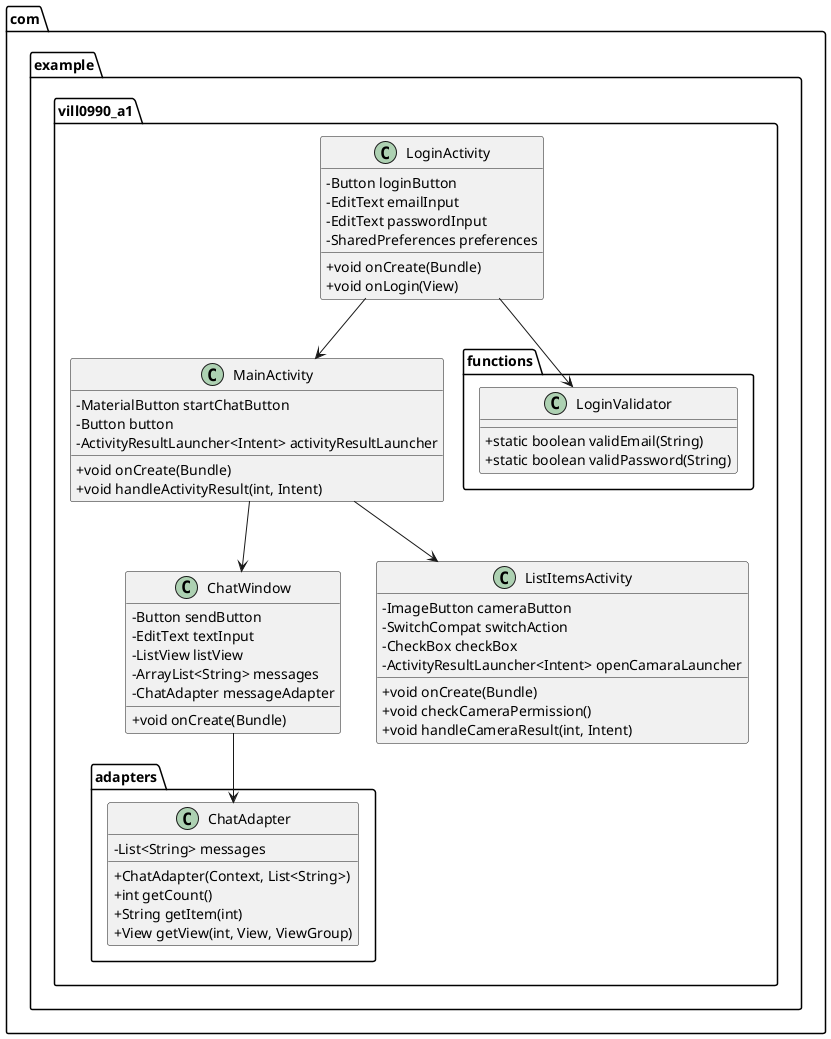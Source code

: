 @startuml

skinparam classAttributeIconSize 0

' === PACKAGES ===
package "com.example.vill0990_a1.adapters" {
    class ChatAdapter {
        - List<String> messages
        + ChatAdapter(Context, List<String>)
        + int getCount()
        + String getItem(int)
        + View getView(int, View, ViewGroup)
    }
}

package "com.example.vill0990_a1.functions" {
    class LoginValidator {
        + static boolean validEmail(String)
        + static boolean validPassword(String)
    }
}

package "com.example.vill0990_a1" {
    class ChatWindow {
        - Button sendButton
        - EditText textInput
        - ListView listView
        - ArrayList<String> messages
        - ChatAdapter messageAdapter
        + void onCreate(Bundle)
    }

    class ListItemsActivity {
        - ImageButton cameraButton
        - SwitchCompat switchAction
        - CheckBox checkBox
        - ActivityResultLauncher<Intent> openCamaraLauncher
        + void onCreate(Bundle)
        + void checkCameraPermission()
        + void handleCameraResult(int, Intent)
    }

    class LoginActivity {
        - Button loginButton
        - EditText emailInput
        - EditText passwordInput
        - SharedPreferences preferences
        + void onCreate(Bundle)
        + void onLogin(View)
    }

    class MainActivity {
        - MaterialButton startChatButton
        - Button button
        - ActivityResultLauncher<Intent> activityResultLauncher
        + void onCreate(Bundle)
        + void handleActivityResult(int, Intent)
    }
}

' === RELATIONSHIPS ===
LoginActivity --> MainActivity
LoginActivity --> LoginValidator
MainActivity --> ChatWindow
MainActivity --> ListItemsActivity
ChatWindow --> ChatAdapter

@enduml

